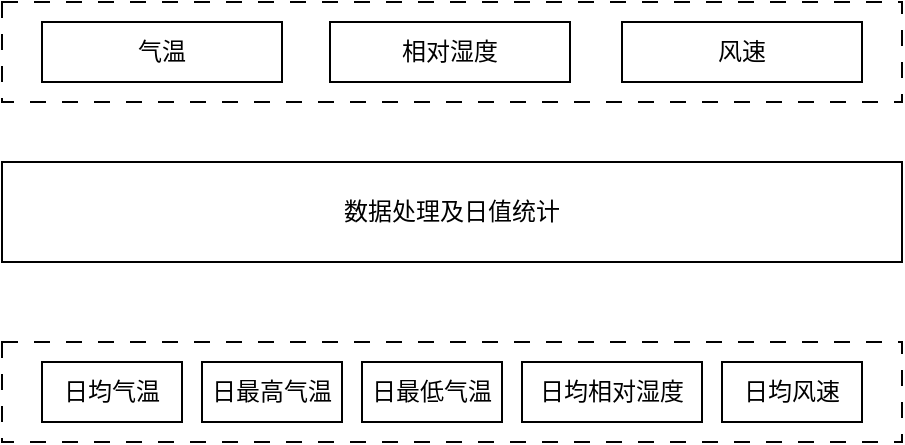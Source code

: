 <mxfile version="24.7.16">
  <diagram name="第 1 页" id="zR3HjCmefdOrYB4w0hMe">
    <mxGraphModel dx="1774" dy="919" grid="1" gridSize="10" guides="1" tooltips="1" connect="1" arrows="1" fold="1" page="1" pageScale="1" pageWidth="827" pageHeight="1169" math="0" shadow="0">
      <root>
        <mxCell id="0" />
        <mxCell id="1" parent="0" />
        <mxCell id="-i2lD9mvpa3fZZV_fH7E-4" value="" style="rounded=0;whiteSpace=wrap;html=1;dashed=1;dashPattern=8 8;fillColor=none;" vertex="1" parent="1">
          <mxGeometry x="190" y="140" width="450" height="50" as="geometry" />
        </mxCell>
        <mxCell id="-i2lD9mvpa3fZZV_fH7E-1" value="气温" style="rounded=0;whiteSpace=wrap;html=1;fillColor=none;" vertex="1" parent="1">
          <mxGeometry x="210" y="150" width="120" height="30" as="geometry" />
        </mxCell>
        <mxCell id="-i2lD9mvpa3fZZV_fH7E-2" value="相对湿度" style="rounded=0;whiteSpace=wrap;html=1;fillColor=none;" vertex="1" parent="1">
          <mxGeometry x="354" y="150" width="120" height="30" as="geometry" />
        </mxCell>
        <mxCell id="-i2lD9mvpa3fZZV_fH7E-3" value="风速" style="rounded=0;whiteSpace=wrap;html=1;fillColor=none;" vertex="1" parent="1">
          <mxGeometry x="500" y="150" width="120" height="30" as="geometry" />
        </mxCell>
        <mxCell id="-i2lD9mvpa3fZZV_fH7E-5" value="数据处理及日值统计" style="rounded=0;whiteSpace=wrap;html=1;fillColor=none;" vertex="1" parent="1">
          <mxGeometry x="190" y="220" width="450" height="50" as="geometry" />
        </mxCell>
        <mxCell id="-i2lD9mvpa3fZZV_fH7E-6" value="" style="rounded=0;whiteSpace=wrap;html=1;dashed=1;dashPattern=8 8;fillColor=none;" vertex="1" parent="1">
          <mxGeometry x="190" y="310" width="450" height="50" as="geometry" />
        </mxCell>
        <mxCell id="-i2lD9mvpa3fZZV_fH7E-7" value="日均气温" style="rounded=0;whiteSpace=wrap;html=1;fillColor=none;" vertex="1" parent="1">
          <mxGeometry x="210" y="320" width="70" height="30" as="geometry" />
        </mxCell>
        <mxCell id="-i2lD9mvpa3fZZV_fH7E-10" value="日最高气温" style="rounded=0;whiteSpace=wrap;html=1;fillColor=none;" vertex="1" parent="1">
          <mxGeometry x="290" y="320" width="70" height="30" as="geometry" />
        </mxCell>
        <mxCell id="-i2lD9mvpa3fZZV_fH7E-11" value="日最低气温" style="rounded=0;whiteSpace=wrap;html=1;fillColor=none;" vertex="1" parent="1">
          <mxGeometry x="370" y="320" width="70" height="30" as="geometry" />
        </mxCell>
        <mxCell id="-i2lD9mvpa3fZZV_fH7E-12" value="日均相对湿度" style="rounded=0;whiteSpace=wrap;html=1;fillColor=none;" vertex="1" parent="1">
          <mxGeometry x="450" y="320" width="90" height="30" as="geometry" />
        </mxCell>
        <mxCell id="-i2lD9mvpa3fZZV_fH7E-13" value="日均风速" style="rounded=0;whiteSpace=wrap;html=1;fillColor=none;" vertex="1" parent="1">
          <mxGeometry x="550" y="320" width="70" height="30" as="geometry" />
        </mxCell>
      </root>
    </mxGraphModel>
  </diagram>
</mxfile>
